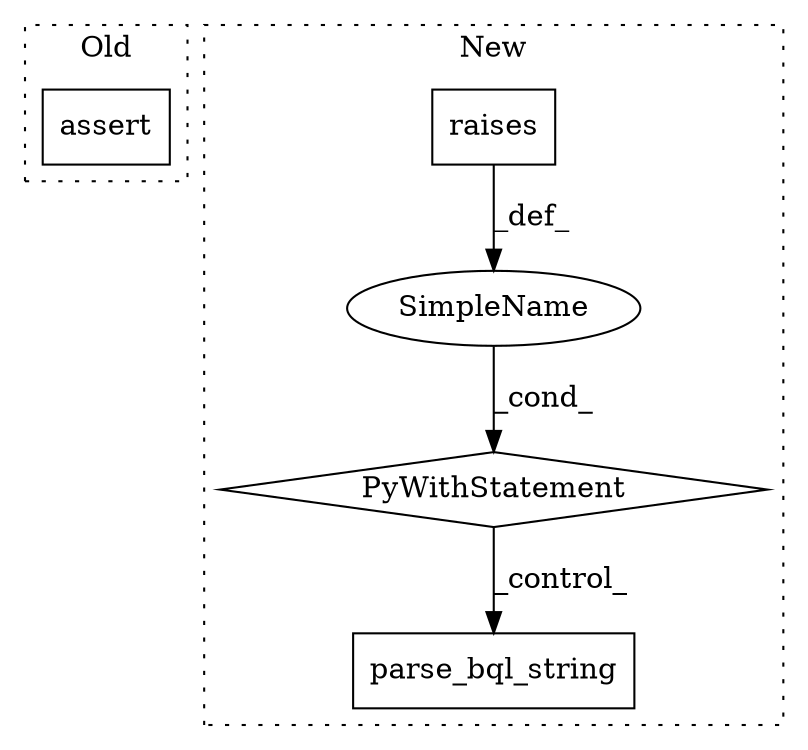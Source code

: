 digraph G {
subgraph cluster0 {
1 [label="assert" a="6" s="19119" l="7" shape="box"];
label = "Old";
style="dotted";
}
subgraph cluster1 {
2 [label="parse_bql_string" a="32" s="19163,19249" l="17,1" shape="box"];
3 [label="SimpleName" a="42" s="" l="" shape="ellipse"];
4 [label="PyWithStatement" a="104" s="19119,19153" l="10,2" shape="diamond"];
5 [label="raises" a="32" s="19136,19152" l="7,1" shape="box"];
label = "New";
style="dotted";
}
3 -> 4 [label="_cond_"];
4 -> 2 [label="_control_"];
5 -> 3 [label="_def_"];
}
